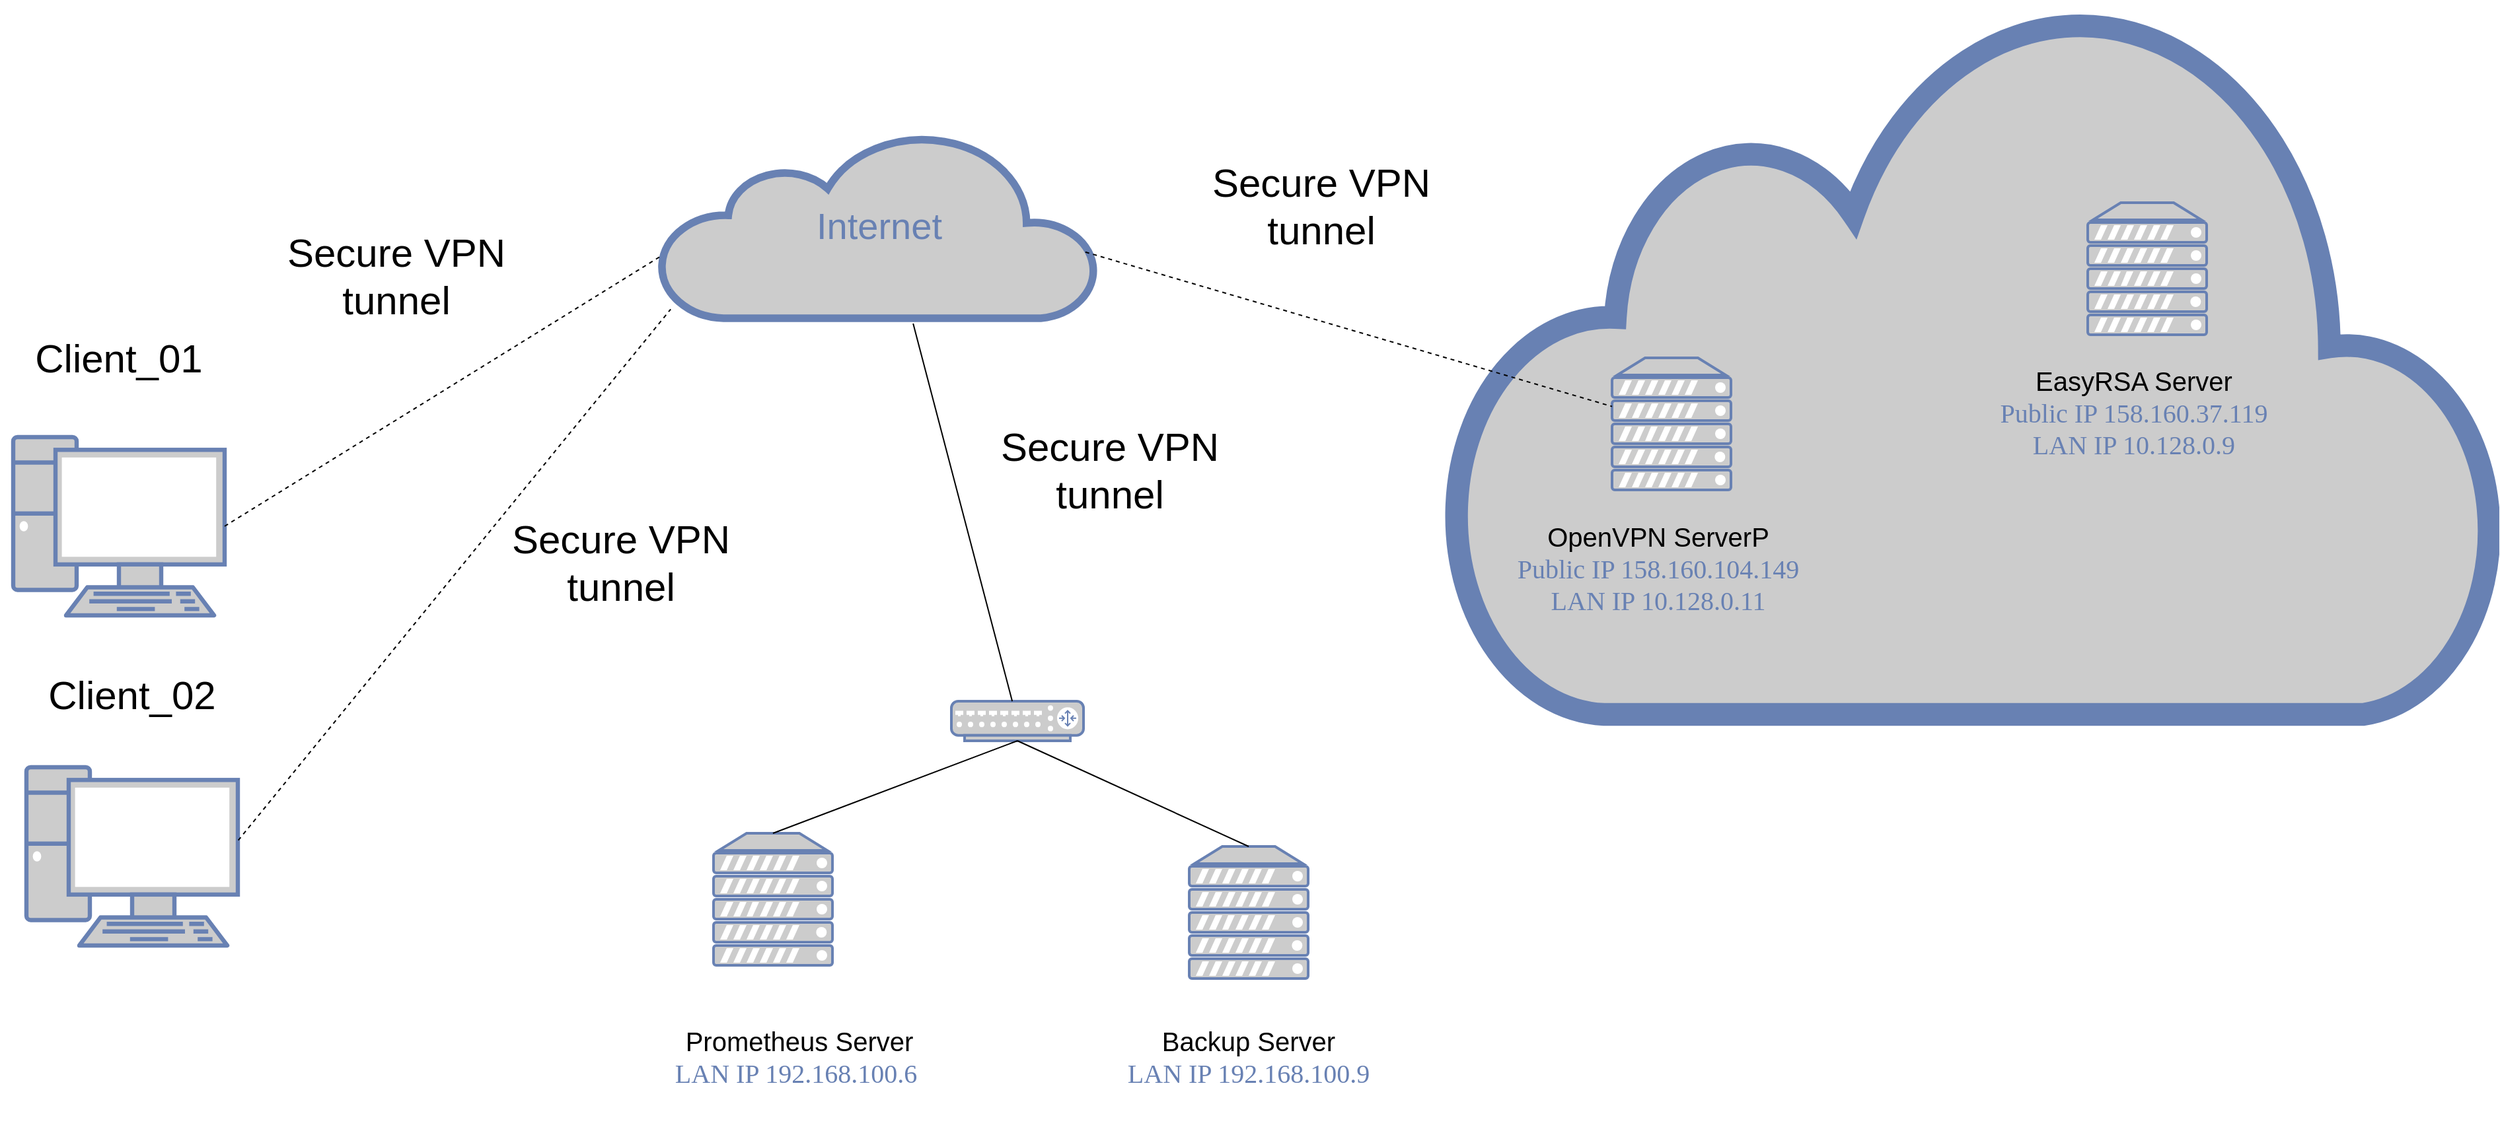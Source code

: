 <mxfile version="21.6.6" type="github">
  <diagram name="Page-1" id="bfe91b75-5d2c-26a0-9c1d-138518896778">
    <mxGraphModel dx="2607" dy="2246" grid="1" gridSize="10" guides="1" tooltips="1" connect="1" arrows="1" fold="1" page="1" pageScale="1" pageWidth="1100" pageHeight="850" background="none" math="0" shadow="0">
      <root>
        <mxCell id="0" />
        <mxCell id="1" parent="0" />
        <mxCell id="PKebl-i5t1zI-5H9I0Oi-12" value="" style="html=1;fillColor=#CCCCCC;strokeColor=#6881B3;gradientColor=none;gradientDirection=north;strokeWidth=2;shape=mxgraph.networks.cloud;fontColor=#6881B3;rounded=0;shadow=0;comic=0;align=center;fontSize=28;textOpacity=60;" vertex="1" parent="1">
          <mxGeometry x="1450" y="-800" width="790" height="540" as="geometry" />
        </mxCell>
        <mxCell id="7c3789c024ecab99-1" value="" style="fontColor=#0066CC;verticalAlign=top;verticalLabelPosition=bottom;labelPosition=center;align=center;html=1;fillColor=#CCCCCC;strokeColor=#6881B3;gradientColor=none;gradientDirection=north;strokeWidth=2;shape=mxgraph.networks.pc;rounded=0;shadow=0;comic=0;" parent="1" vertex="1">
          <mxGeometry x="360" y="-470" width="160" height="135" as="geometry" />
        </mxCell>
        <mxCell id="7c3789c024ecab99-53" value="Internet" style="html=1;fillColor=#CCCCCC;strokeColor=#6881B3;gradientColor=none;gradientDirection=north;strokeWidth=2;shape=mxgraph.networks.cloud;fontColor=#6881B3;rounded=0;shadow=0;comic=0;align=center;fontSize=28;" parent="1" vertex="1">
          <mxGeometry x="850" y="-700" width="330" height="140" as="geometry" />
        </mxCell>
        <mxCell id="PKebl-i5t1zI-5H9I0Oi-2" value="" style="fontColor=#0066CC;verticalAlign=top;verticalLabelPosition=bottom;labelPosition=center;align=center;html=1;outlineConnect=0;fillColor=#CCCCCC;strokeColor=#6881B3;gradientColor=none;gradientDirection=north;strokeWidth=2;shape=mxgraph.networks.server;" vertex="1" parent="1">
          <mxGeometry x="1570" y="-530" width="90" height="100" as="geometry" />
        </mxCell>
        <mxCell id="PKebl-i5t1zI-5H9I0Oi-6" value="" style="endArrow=none;dashed=1;html=1;rounded=0;entryX=-0.001;entryY=0.666;entryDx=0;entryDy=0;entryPerimeter=0;exitX=1;exitY=0.5;exitDx=0;exitDy=0;exitPerimeter=0;" edge="1" parent="1" source="7c3789c024ecab99-1" target="7c3789c024ecab99-53">
          <mxGeometry width="50" height="50" relative="1" as="geometry">
            <mxPoint x="1063" y="-350" as="sourcePoint" />
            <mxPoint x="1113" y="-400" as="targetPoint" />
          </mxGeometry>
        </mxCell>
        <mxCell id="PKebl-i5t1zI-5H9I0Oi-8" value="&lt;font style=&quot;font-size: 30px;&quot;&gt;Secure VPN tunnel&lt;/font&gt;" style="text;strokeColor=none;align=center;fillColor=none;html=1;verticalAlign=middle;whiteSpace=wrap;rounded=0;" vertex="1" parent="1">
          <mxGeometry x="560" y="-647.5" width="180" height="110" as="geometry" />
        </mxCell>
        <mxCell id="PKebl-i5t1zI-5H9I0Oi-9" value="" style="endArrow=none;dashed=1;html=1;rounded=0;exitX=0.974;exitY=0.642;exitDx=0;exitDy=0;exitPerimeter=0;" edge="1" parent="1" source="7c3789c024ecab99-53" target="PKebl-i5t1zI-5H9I0Oi-2">
          <mxGeometry width="50" height="50" relative="1" as="geometry">
            <mxPoint x="1200" y="-390" as="sourcePoint" />
            <mxPoint x="1560" y="-455" as="targetPoint" />
          </mxGeometry>
        </mxCell>
        <mxCell id="PKebl-i5t1zI-5H9I0Oi-10" value="&lt;font style=&quot;font-size: 30px;&quot;&gt;Secure VPN tunnel&lt;/font&gt;" style="text;strokeColor=none;align=center;fillColor=none;html=1;verticalAlign=middle;whiteSpace=wrap;rounded=0;" vertex="1" parent="1">
          <mxGeometry x="1260" y="-700" width="180" height="110" as="geometry" />
        </mxCell>
        <mxCell id="PKebl-i5t1zI-5H9I0Oi-14" value="&lt;font style=&quot;font-size: 20px;&quot;&gt;OpenVPN ServerP&lt;br style=&quot;border-color: var(--border-color); color: rgb(104, 129, 179); font-family: Verdana;&quot;&gt;&lt;span style=&quot;color: rgb(104, 129, 179); font-family: Verdana;&quot;&gt;Public IP 158.160.104.149&lt;/span&gt;&lt;br style=&quot;border-color: var(--border-color); color: rgb(104, 129, 179); font-family: Verdana;&quot;&gt;&lt;span style=&quot;color: rgb(104, 129, 179); font-family: Verdana;&quot;&gt;LAN IP 10.128.0.11&lt;/span&gt;&lt;/font&gt;" style="text;strokeColor=none;align=center;fillColor=none;html=1;verticalAlign=middle;whiteSpace=wrap;rounded=0;" vertex="1" parent="1">
          <mxGeometry x="1380" y="-430" width="450" height="117.5" as="geometry" />
        </mxCell>
        <mxCell id="PKebl-i5t1zI-5H9I0Oi-15" value="" style="fontColor=#0066CC;verticalAlign=top;verticalLabelPosition=bottom;labelPosition=center;align=center;html=1;outlineConnect=0;fillColor=#CCCCCC;strokeColor=#6881B3;gradientColor=none;gradientDirection=north;strokeWidth=2;shape=mxgraph.networks.server;" vertex="1" parent="1">
          <mxGeometry x="1930" y="-647.5" width="90" height="100" as="geometry" />
        </mxCell>
        <mxCell id="PKebl-i5t1zI-5H9I0Oi-16" value="&lt;font style=&quot;font-size: 20px;&quot;&gt;EasyRSA Server&lt;br style=&quot;border-color: var(--border-color); color: rgb(104, 129, 179); font-family: Verdana;&quot;&gt;&lt;span style=&quot;color: rgb(104, 129, 179); font-family: Verdana;&quot;&gt;Public IP 158.160.37.119&lt;/span&gt;&lt;br style=&quot;border-color: var(--border-color); color: rgb(104, 129, 179); font-family: Verdana;&quot;&gt;&lt;span style=&quot;color: rgb(104, 129, 179); font-family: Verdana;&quot;&gt;LAN IP 10.128.0.9&lt;/span&gt;&lt;/font&gt;" style="text;strokeColor=none;align=center;fillColor=none;html=1;verticalAlign=middle;whiteSpace=wrap;rounded=0;" vertex="1" parent="1">
          <mxGeometry x="1740" y="-547.5" width="450" height="117.5" as="geometry" />
        </mxCell>
        <mxCell id="PKebl-i5t1zI-5H9I0Oi-19" value="&lt;font style=&quot;font-size: 30px;&quot;&gt;Client_01&lt;/font&gt;" style="text;strokeColor=none;align=center;fillColor=none;html=1;verticalAlign=middle;whiteSpace=wrap;rounded=0;" vertex="1" parent="1">
          <mxGeometry x="350" y="-585" width="180" height="110" as="geometry" />
        </mxCell>
        <mxCell id="PKebl-i5t1zI-5H9I0Oi-20" value="" style="fontColor=#0066CC;verticalAlign=top;verticalLabelPosition=bottom;labelPosition=center;align=center;html=1;outlineConnect=0;fillColor=#CCCCCC;strokeColor=#6881B3;gradientColor=none;gradientDirection=north;strokeWidth=2;shape=mxgraph.networks.server;" vertex="1" parent="1">
          <mxGeometry x="890" y="-170" width="90" height="100" as="geometry" />
        </mxCell>
        <mxCell id="PKebl-i5t1zI-5H9I0Oi-21" value="&lt;font style=&quot;font-size: 20px;&quot;&gt;Prometheus Server&lt;br style=&quot;border-color: var(--border-color); color: rgb(104, 129, 179); font-family: Verdana;&quot;&gt;&lt;span style=&quot;color: rgb(104, 129, 179); font-family: Verdana;&quot;&gt;LAN IP 192.168.100.6&amp;nbsp;&lt;/span&gt;&lt;/font&gt;" style="text;strokeColor=none;align=center;fillColor=none;html=1;verticalAlign=middle;whiteSpace=wrap;rounded=0;" vertex="1" parent="1">
          <mxGeometry x="730" y="-60" width="450" height="117.5" as="geometry" />
        </mxCell>
        <mxCell id="PKebl-i5t1zI-5H9I0Oi-22" value="" style="fontColor=#0066CC;verticalAlign=top;verticalLabelPosition=bottom;labelPosition=center;align=center;html=1;outlineConnect=0;fillColor=#CCCCCC;strokeColor=#6881B3;gradientColor=none;gradientDirection=north;strokeWidth=2;shape=mxgraph.networks.server;" vertex="1" parent="1">
          <mxGeometry x="1250" y="-160" width="90" height="100" as="geometry" />
        </mxCell>
        <mxCell id="PKebl-i5t1zI-5H9I0Oi-23" value="&lt;font style=&quot;font-size: 20px;&quot;&gt;Backup Server&lt;br&gt;&lt;span style=&quot;color: rgb(104, 129, 179); font-family: Verdana;&quot;&gt;LAN IP 192.168.100.9&lt;/span&gt;&lt;br&gt;&lt;/font&gt;" style="text;strokeColor=none;align=center;fillColor=none;html=1;verticalAlign=middle;whiteSpace=wrap;rounded=0;" vertex="1" parent="1">
          <mxGeometry x="1070" y="-60" width="450" height="117.5" as="geometry" />
        </mxCell>
        <mxCell id="PKebl-i5t1zI-5H9I0Oi-24" value="" style="fontColor=#0066CC;verticalAlign=top;verticalLabelPosition=bottom;labelPosition=center;align=center;html=1;outlineConnect=0;fillColor=#CCCCCC;strokeColor=#6881B3;gradientColor=none;gradientDirection=north;strokeWidth=2;shape=mxgraph.networks.router;" vertex="1" parent="1">
          <mxGeometry x="1070" y="-270" width="100" height="30" as="geometry" />
        </mxCell>
        <mxCell id="PKebl-i5t1zI-5H9I0Oi-26" value="" style="endArrow=none;html=1;rounded=0;entryX=0.579;entryY=1.029;entryDx=0;entryDy=0;entryPerimeter=0;" edge="1" parent="1" source="PKebl-i5t1zI-5H9I0Oi-24" target="7c3789c024ecab99-53">
          <mxGeometry width="50" height="50" relative="1" as="geometry">
            <mxPoint x="1210" y="-240" as="sourcePoint" />
            <mxPoint x="1260" y="-290" as="targetPoint" />
          </mxGeometry>
        </mxCell>
        <mxCell id="PKebl-i5t1zI-5H9I0Oi-28" value="" style="endArrow=none;html=1;rounded=0;entryX=0.5;entryY=0;entryDx=0;entryDy=0;entryPerimeter=0;exitX=0.5;exitY=1;exitDx=0;exitDy=0;exitPerimeter=0;" edge="1" parent="1" source="PKebl-i5t1zI-5H9I0Oi-24" target="PKebl-i5t1zI-5H9I0Oi-20">
          <mxGeometry width="50" height="50" relative="1" as="geometry">
            <mxPoint x="1063.85" y="-230" as="sourcePoint" />
            <mxPoint x="986.15" y="-192.382" as="targetPoint" />
          </mxGeometry>
        </mxCell>
        <mxCell id="PKebl-i5t1zI-5H9I0Oi-29" value="" style="endArrow=none;html=1;rounded=0;entryX=0.5;entryY=1;entryDx=0;entryDy=0;entryPerimeter=0;exitX=0.5;exitY=0;exitDx=0;exitDy=0;exitPerimeter=0;" edge="1" parent="1" source="PKebl-i5t1zI-5H9I0Oi-22" target="PKebl-i5t1zI-5H9I0Oi-24">
          <mxGeometry width="50" height="50" relative="1" as="geometry">
            <mxPoint x="1160" y="-160" as="sourcePoint" />
            <mxPoint x="1210" y="-210" as="targetPoint" />
          </mxGeometry>
        </mxCell>
        <mxCell id="PKebl-i5t1zI-5H9I0Oi-30" value="" style="fontColor=#0066CC;verticalAlign=top;verticalLabelPosition=bottom;labelPosition=center;align=center;html=1;fillColor=#CCCCCC;strokeColor=#6881B3;gradientColor=none;gradientDirection=north;strokeWidth=2;shape=mxgraph.networks.pc;rounded=0;shadow=0;comic=0;" vertex="1" parent="1">
          <mxGeometry x="370" y="-220" width="160" height="135" as="geometry" />
        </mxCell>
        <mxCell id="PKebl-i5t1zI-5H9I0Oi-31" value="&lt;font style=&quot;font-size: 30px;&quot;&gt;Client_02&lt;/font&gt;" style="text;strokeColor=none;align=center;fillColor=none;html=1;verticalAlign=middle;whiteSpace=wrap;rounded=0;" vertex="1" parent="1">
          <mxGeometry x="360" y="-330" width="180" height="110" as="geometry" />
        </mxCell>
        <mxCell id="PKebl-i5t1zI-5H9I0Oi-32" value="" style="endArrow=none;dashed=1;html=1;rounded=0;entryX=0.023;entryY=0.951;entryDx=0;entryDy=0;entryPerimeter=0;exitX=1.002;exitY=0.41;exitDx=0;exitDy=0;exitPerimeter=0;" edge="1" parent="1" source="PKebl-i5t1zI-5H9I0Oi-30" target="7c3789c024ecab99-53">
          <mxGeometry width="50" height="50" relative="1" as="geometry">
            <mxPoint x="530" y="-215" as="sourcePoint" />
            <mxPoint x="870" y="-210" as="targetPoint" />
          </mxGeometry>
        </mxCell>
        <mxCell id="PKebl-i5t1zI-5H9I0Oi-33" value="&lt;font style=&quot;font-size: 30px;&quot;&gt;Secure VPN tunnel&lt;/font&gt;" style="text;strokeColor=none;align=center;fillColor=none;html=1;verticalAlign=middle;whiteSpace=wrap;rounded=0;" vertex="1" parent="1">
          <mxGeometry x="730" y="-430" width="180" height="110" as="geometry" />
        </mxCell>
        <mxCell id="PKebl-i5t1zI-5H9I0Oi-34" value="&lt;font style=&quot;font-size: 30px;&quot;&gt;Secure VPN tunnel&lt;/font&gt;" style="text;strokeColor=none;align=center;fillColor=none;html=1;verticalAlign=middle;whiteSpace=wrap;rounded=0;" vertex="1" parent="1">
          <mxGeometry x="1100" y="-500" width="180" height="110" as="geometry" />
        </mxCell>
      </root>
    </mxGraphModel>
  </diagram>
</mxfile>

